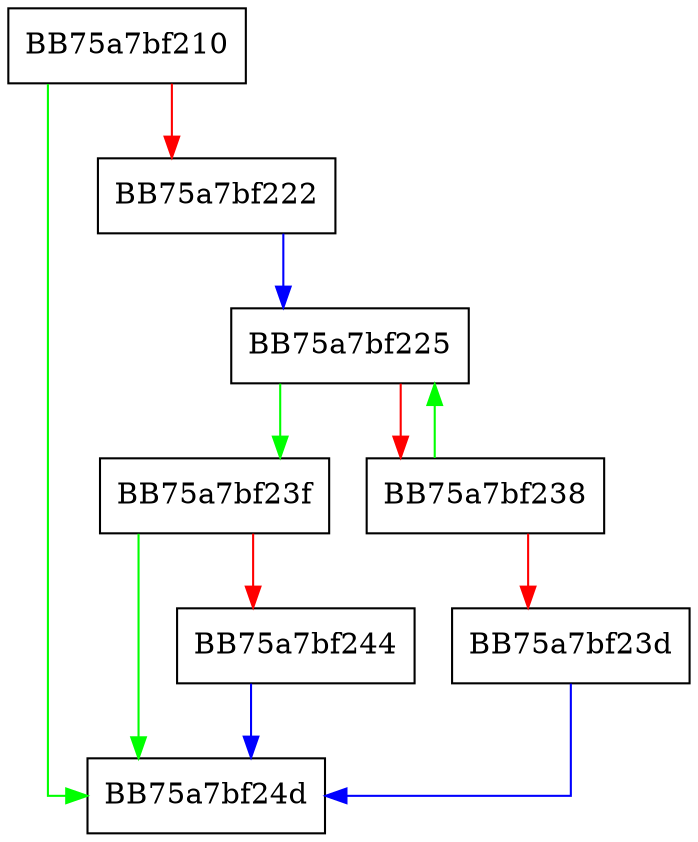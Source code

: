 digraph wcsncpy {
  node [shape="box"];
  graph [splines=ortho];
  BB75a7bf210 -> BB75a7bf24d [color="green"];
  BB75a7bf210 -> BB75a7bf222 [color="red"];
  BB75a7bf222 -> BB75a7bf225 [color="blue"];
  BB75a7bf225 -> BB75a7bf23f [color="green"];
  BB75a7bf225 -> BB75a7bf238 [color="red"];
  BB75a7bf238 -> BB75a7bf225 [color="green"];
  BB75a7bf238 -> BB75a7bf23d [color="red"];
  BB75a7bf23d -> BB75a7bf24d [color="blue"];
  BB75a7bf23f -> BB75a7bf24d [color="green"];
  BB75a7bf23f -> BB75a7bf244 [color="red"];
  BB75a7bf244 -> BB75a7bf24d [color="blue"];
}